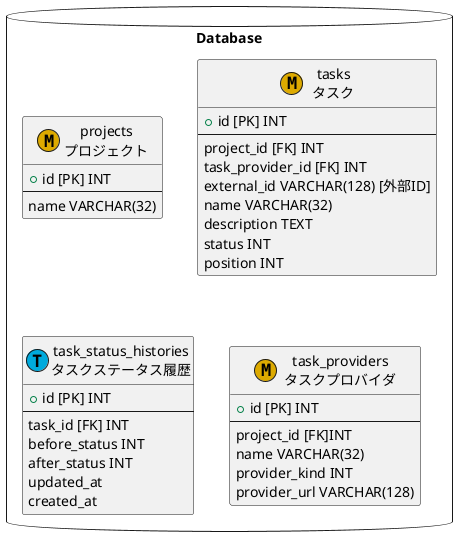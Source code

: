 @startuml テーブル一覧

package "Database" <<Database>> {
  entity "projects\nプロジェクト" as projects <<M, DDAA00>> {
    + id [PK] INT
    --
    name VARCHAR(32)
  }
  entity "tasks\nタスク" as tasks <<M, DDAA00>> {
    + id [PK] INT
    --
    project_id [FK] INT
    task_provider_id [FK] INT
    external_id VARCHAR(128) [外部ID]
    name VARCHAR(32)
    description TEXT
    '0: created, 1: todo, 2: doing, 3: done, 4: closed
    status INT
    position INT
  }
  entity "task_status_histories\nタスクステータス履歴" as task_status_histories <<T, 00AADD>> {
    + id [PK] INT
    --
    task_id [FK] INT
    before_status INT
    after_status INT
    updated_at
    created_at
  }
  entity "task_providers\nタスクプロバイダ" as task_providers <<M, DDAA00>> {
    + id [PK] INT
    --
    project_id [FK]INT
    name VARCHAR(32)
    '0: user, 1: github
    provider_kind INT
    provider_url VARCHAR(128)
  }
}


@enduml
